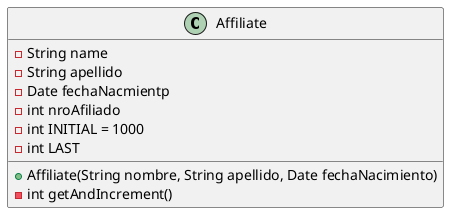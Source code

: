 @startuml
'https://plantuml.com/class-diagram

class  Affiliate{
-String name
-String apellido
-Date fechaNacmientp
-int nroAfiliado
-int INITIAL = 1000
-int LAST
+Affiliate(String nombre, String apellido, Date fechaNacimiento)
-int getAndIncrement()
}

@enduml